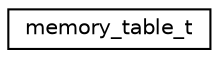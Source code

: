 digraph "Graphical Class Hierarchy"
{
 // INTERACTIVE_SVG=YES
  edge [fontname="Helvetica",fontsize="10",labelfontname="Helvetica",labelfontsize="10"];
  node [fontname="Helvetica",fontsize="10",shape=record];
  rankdir="LR";
  Node1 [label="memory_table_t",height=0.2,width=0.4,color="black", fillcolor="white", style="filled",URL="$structmemory__table__t.html"];
}

